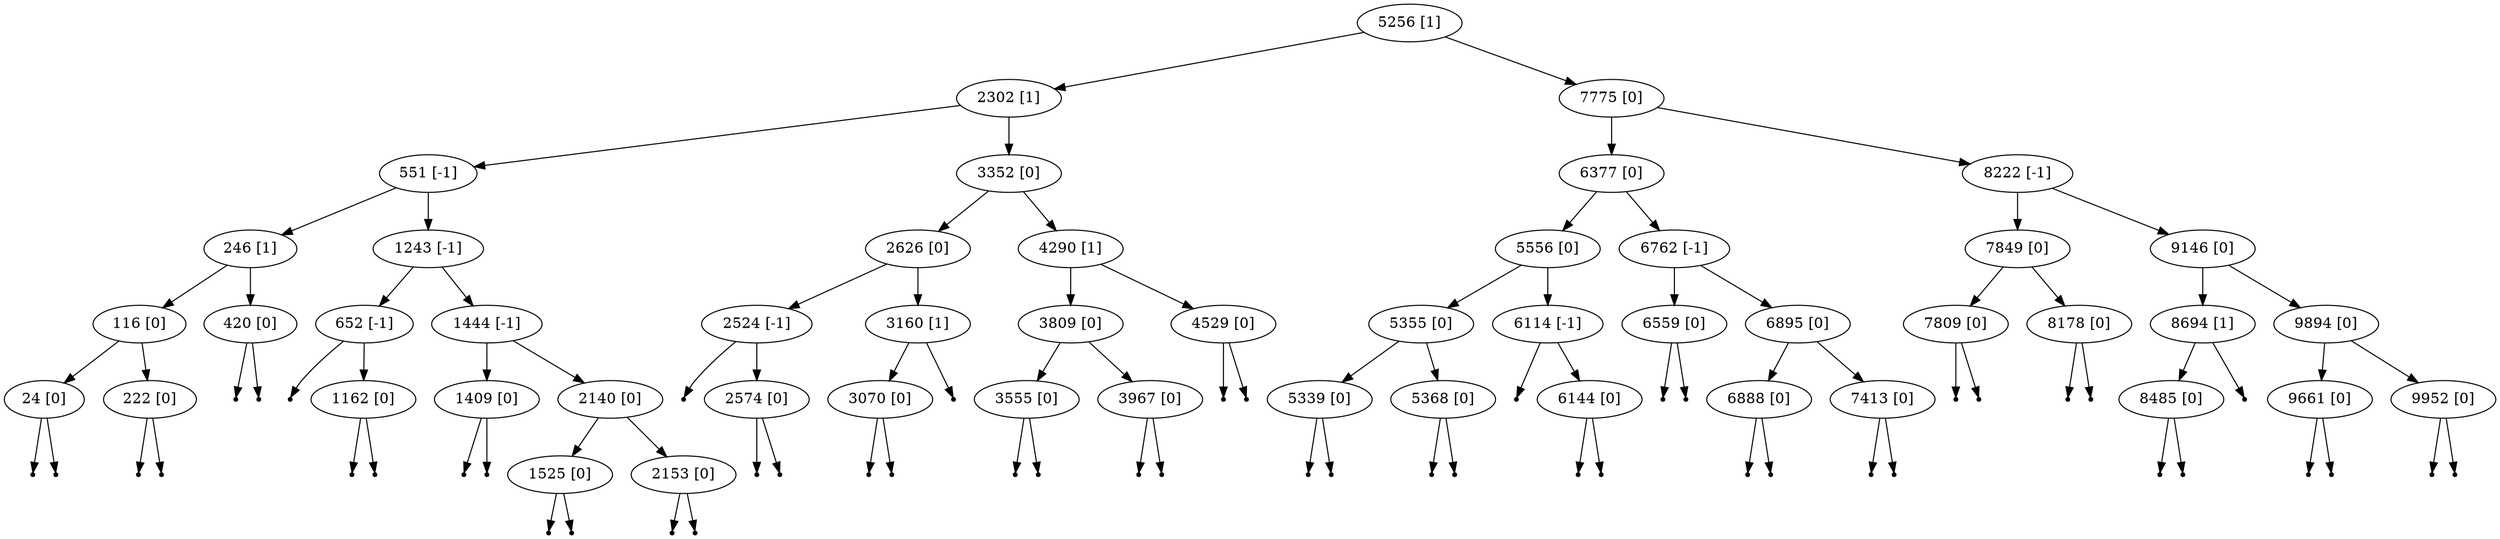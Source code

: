 digraph BST { 5256 [label="5256 [1]" ]; 5256 -> 2302; 5256 -> 7775; 2302 [label="2302 [1]" ]; 2302 -> 551; 2302 -> 3352; 7775 [label="7775 [0]" ]; 7775 -> 6377; 7775 -> 8222; 551 [label="551 [-1]" ]; 551 -> 246; 551 -> 1243; 3352 [label="3352 [0]" ]; 3352 -> 2626; 3352 -> 4290; 6377 [label="6377 [0]" ]; 6377 -> 5556; 6377 -> 6762; 8222 [label="8222 [-1]" ]; 8222 -> 7849; 8222 -> 9146; 246 [label="246 [1]" ]; 246 -> 116; 246 -> 420; 1243 [label="1243 [-1]" ]; 1243 -> 652; 1243 -> 1444; 2626 [label="2626 [0]" ]; 2626 -> 2524; 2626 -> 3160; 4290 [label="4290 [1]" ]; 4290 -> 3809; 4290 -> 4529; 5556 [label="5556 [0]" ]; 5556 -> 5355; 5556 -> 6114; 6762 [label="6762 [-1]" ]; 6762 -> 6559; 6762 -> 6895; 7849 [label="7849 [0]" ]; 7849 -> 7809; 7849 -> 8178; 9146 [label="9146 [0]" ]; 9146 -> 8694; 9146 -> 9894; 116 [label="116 [0]" ]; 116 -> 24; 116 -> 222; 420 [label="420 [0]" ]; null0 [shape=point]; 420 -> null0; null1 [shape=point]; 420 -> null1; 652 [label="652 [-1]" ]; null2 [shape=point]; 652 -> null2; 652 -> 1162; 1444 [label="1444 [-1]" ]; 1444 -> 1409; 1444 -> 2140; 2524 [label="2524 [-1]" ]; null3 [shape=point]; 2524 -> null3; 2524 -> 2574; 3160 [label="3160 [1]" ]; 3160 -> 3070; null4 [shape=point]; 3160 -> null4; 3809 [label="3809 [0]" ]; 3809 -> 3555; 3809 -> 3967; 4529 [label="4529 [0]" ]; null5 [shape=point]; 4529 -> null5; null6 [shape=point]; 4529 -> null6; 5355 [label="5355 [0]" ]; 5355 -> 5339; 5355 -> 5368; 6114 [label="6114 [-1]" ]; null7 [shape=point]; 6114 -> null7; 6114 -> 6144; 6559 [label="6559 [0]" ]; null8 [shape=point]; 6559 -> null8; null9 [shape=point]; 6559 -> null9; 6895 [label="6895 [0]" ]; 6895 -> 6888; 6895 -> 7413; 7809 [label="7809 [0]" ]; null10 [shape=point]; 7809 -> null10; null11 [shape=point]; 7809 -> null11; 8178 [label="8178 [0]" ]; null12 [shape=point]; 8178 -> null12; null13 [shape=point]; 8178 -> null13; 8694 [label="8694 [1]" ]; 8694 -> 8485; null14 [shape=point]; 8694 -> null14; 9894 [label="9894 [0]" ]; 9894 -> 9661; 9894 -> 9952; 24 [label="24 [0]" ]; null15 [shape=point]; 24 -> null15; null16 [shape=point]; 24 -> null16; 222 [label="222 [0]" ]; null17 [shape=point]; 222 -> null17; null18 [shape=point]; 222 -> null18; 1162 [label="1162 [0]" ]; null19 [shape=point]; 1162 -> null19; null20 [shape=point]; 1162 -> null20; 1409 [label="1409 [0]" ]; null21 [shape=point]; 1409 -> null21; null22 [shape=point]; 1409 -> null22; 2140 [label="2140 [0]" ]; 2140 -> 1525; 2140 -> 2153; 2574 [label="2574 [0]" ]; null23 [shape=point]; 2574 -> null23; null24 [shape=point]; 2574 -> null24; 3070 [label="3070 [0]" ]; null25 [shape=point]; 3070 -> null25; null26 [shape=point]; 3070 -> null26; 3555 [label="3555 [0]" ]; null27 [shape=point]; 3555 -> null27; null28 [shape=point]; 3555 -> null28; 3967 [label="3967 [0]" ]; null29 [shape=point]; 3967 -> null29; null30 [shape=point]; 3967 -> null30; 5339 [label="5339 [0]" ]; null31 [shape=point]; 5339 -> null31; null32 [shape=point]; 5339 -> null32; 5368 [label="5368 [0]" ]; null33 [shape=point]; 5368 -> null33; null34 [shape=point]; 5368 -> null34; 6144 [label="6144 [0]" ]; null35 [shape=point]; 6144 -> null35; null36 [shape=point]; 6144 -> null36; 6888 [label="6888 [0]" ]; null37 [shape=point]; 6888 -> null37; null38 [shape=point]; 6888 -> null38; 7413 [label="7413 [0]" ]; null39 [shape=point]; 7413 -> null39; null40 [shape=point]; 7413 -> null40; 8485 [label="8485 [0]" ]; null41 [shape=point]; 8485 -> null41; null42 [shape=point]; 8485 -> null42; 9661 [label="9661 [0]" ]; null43 [shape=point]; 9661 -> null43; null44 [shape=point]; 9661 -> null44; 9952 [label="9952 [0]" ]; null45 [shape=point]; 9952 -> null45; null46 [shape=point]; 9952 -> null46; 1525 [label="1525 [0]" ]; null47 [shape=point]; 1525 -> null47; null48 [shape=point]; 1525 -> null48; 2153 [label="2153 [0]" ]; null49 [shape=point]; 2153 -> null49; null50 [shape=point]; 2153 -> null50; }
